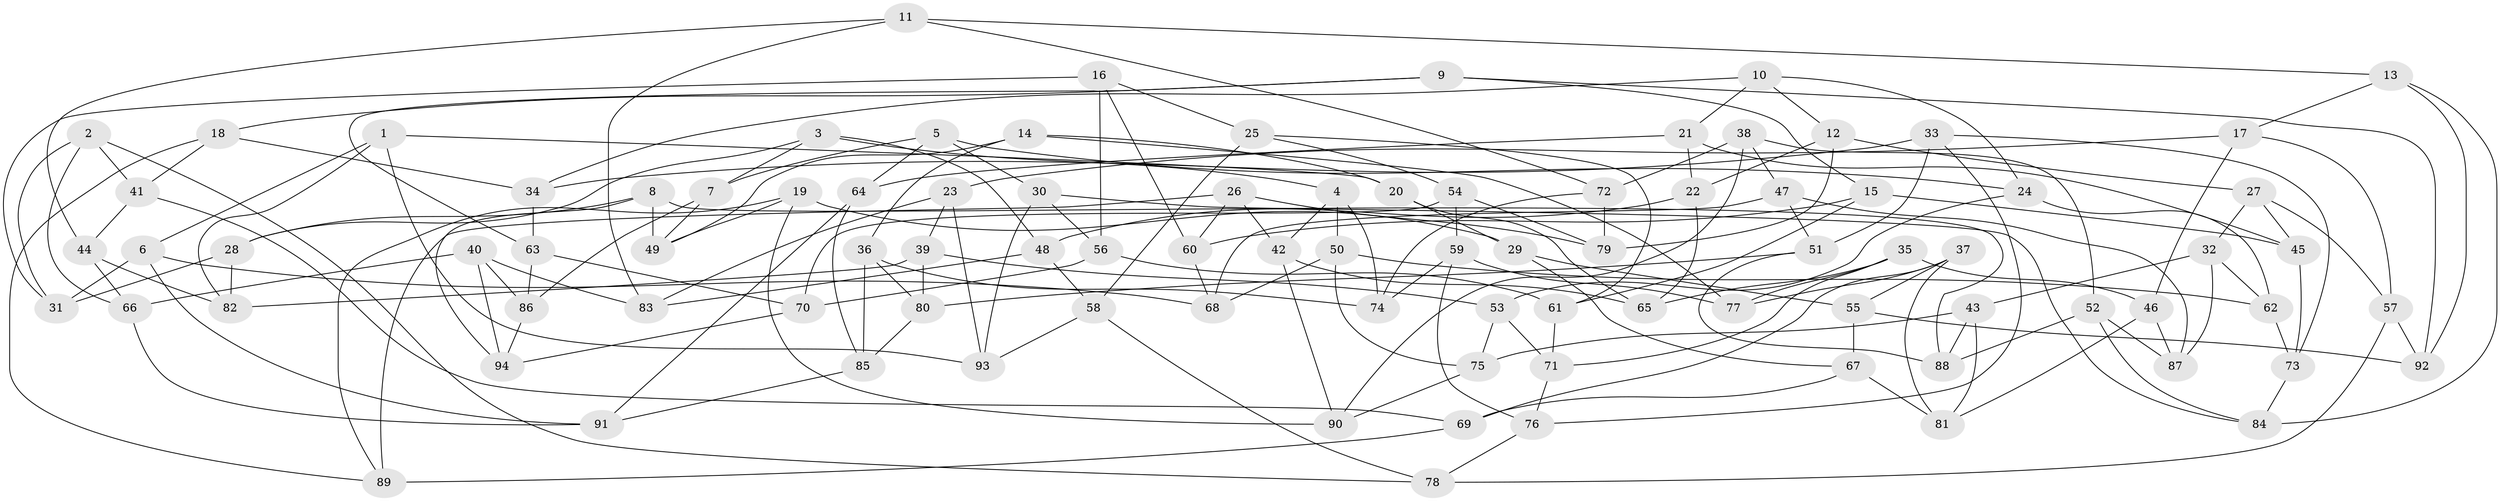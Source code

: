 // Generated by graph-tools (version 1.1) at 2025/38/03/09/25 02:38:06]
// undirected, 94 vertices, 188 edges
graph export_dot {
graph [start="1"]
  node [color=gray90,style=filled];
  1;
  2;
  3;
  4;
  5;
  6;
  7;
  8;
  9;
  10;
  11;
  12;
  13;
  14;
  15;
  16;
  17;
  18;
  19;
  20;
  21;
  22;
  23;
  24;
  25;
  26;
  27;
  28;
  29;
  30;
  31;
  32;
  33;
  34;
  35;
  36;
  37;
  38;
  39;
  40;
  41;
  42;
  43;
  44;
  45;
  46;
  47;
  48;
  49;
  50;
  51;
  52;
  53;
  54;
  55;
  56;
  57;
  58;
  59;
  60;
  61;
  62;
  63;
  64;
  65;
  66;
  67;
  68;
  69;
  70;
  71;
  72;
  73;
  74;
  75;
  76;
  77;
  78;
  79;
  80;
  81;
  82;
  83;
  84;
  85;
  86;
  87;
  88;
  89;
  90;
  91;
  92;
  93;
  94;
  1 -- 93;
  1 -- 20;
  1 -- 82;
  1 -- 6;
  2 -- 41;
  2 -- 66;
  2 -- 78;
  2 -- 31;
  3 -- 48;
  3 -- 28;
  3 -- 4;
  3 -- 7;
  4 -- 74;
  4 -- 50;
  4 -- 42;
  5 -- 7;
  5 -- 30;
  5 -- 24;
  5 -- 64;
  6 -- 91;
  6 -- 68;
  6 -- 31;
  7 -- 86;
  7 -- 49;
  8 -- 94;
  8 -- 49;
  8 -- 88;
  8 -- 28;
  9 -- 15;
  9 -- 63;
  9 -- 18;
  9 -- 92;
  10 -- 21;
  10 -- 12;
  10 -- 34;
  10 -- 24;
  11 -- 44;
  11 -- 83;
  11 -- 13;
  11 -- 72;
  12 -- 27;
  12 -- 79;
  12 -- 22;
  13 -- 84;
  13 -- 92;
  13 -- 17;
  14 -- 36;
  14 -- 20;
  14 -- 49;
  14 -- 77;
  15 -- 61;
  15 -- 45;
  15 -- 60;
  16 -- 60;
  16 -- 31;
  16 -- 56;
  16 -- 25;
  17 -- 57;
  17 -- 46;
  17 -- 23;
  18 -- 89;
  18 -- 41;
  18 -- 34;
  19 -- 49;
  19 -- 89;
  19 -- 29;
  19 -- 90;
  20 -- 65;
  20 -- 29;
  21 -- 22;
  21 -- 64;
  21 -- 45;
  22 -- 65;
  22 -- 48;
  23 -- 83;
  23 -- 93;
  23 -- 39;
  24 -- 62;
  24 -- 53;
  25 -- 54;
  25 -- 61;
  25 -- 58;
  26 -- 79;
  26 -- 42;
  26 -- 60;
  26 -- 89;
  27 -- 45;
  27 -- 32;
  27 -- 57;
  28 -- 31;
  28 -- 82;
  29 -- 67;
  29 -- 55;
  30 -- 93;
  30 -- 84;
  30 -- 56;
  32 -- 62;
  32 -- 87;
  32 -- 43;
  33 -- 76;
  33 -- 34;
  33 -- 73;
  33 -- 51;
  34 -- 63;
  35 -- 65;
  35 -- 46;
  35 -- 71;
  35 -- 77;
  36 -- 85;
  36 -- 74;
  36 -- 80;
  37 -- 69;
  37 -- 55;
  37 -- 77;
  37 -- 81;
  38 -- 90;
  38 -- 52;
  38 -- 72;
  38 -- 47;
  39 -- 82;
  39 -- 53;
  39 -- 80;
  40 -- 83;
  40 -- 66;
  40 -- 86;
  40 -- 94;
  41 -- 69;
  41 -- 44;
  42 -- 90;
  42 -- 65;
  43 -- 75;
  43 -- 88;
  43 -- 81;
  44 -- 82;
  44 -- 66;
  45 -- 73;
  46 -- 81;
  46 -- 87;
  47 -- 87;
  47 -- 51;
  47 -- 68;
  48 -- 83;
  48 -- 58;
  50 -- 68;
  50 -- 75;
  50 -- 62;
  51 -- 80;
  51 -- 88;
  52 -- 84;
  52 -- 88;
  52 -- 87;
  53 -- 75;
  53 -- 71;
  54 -- 79;
  54 -- 59;
  54 -- 70;
  55 -- 67;
  55 -- 92;
  56 -- 70;
  56 -- 61;
  57 -- 78;
  57 -- 92;
  58 -- 78;
  58 -- 93;
  59 -- 77;
  59 -- 74;
  59 -- 76;
  60 -- 68;
  61 -- 71;
  62 -- 73;
  63 -- 70;
  63 -- 86;
  64 -- 91;
  64 -- 85;
  66 -- 91;
  67 -- 81;
  67 -- 69;
  69 -- 89;
  70 -- 94;
  71 -- 76;
  72 -- 74;
  72 -- 79;
  73 -- 84;
  75 -- 90;
  76 -- 78;
  80 -- 85;
  85 -- 91;
  86 -- 94;
}
